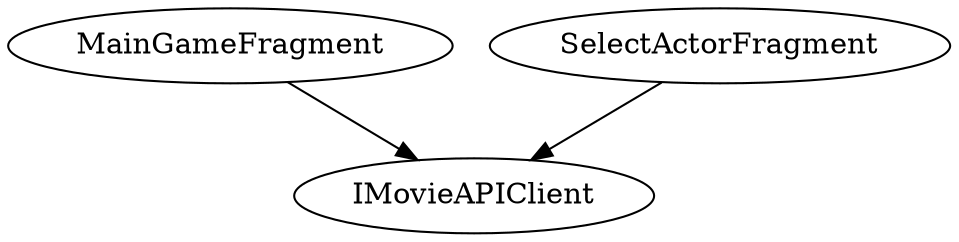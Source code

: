 digraph G1 {
  concentrate = true;
  MainGameFragment -> IMovieAPIClient;
  SelectActorFragment -> IMovieAPIClient;
}
